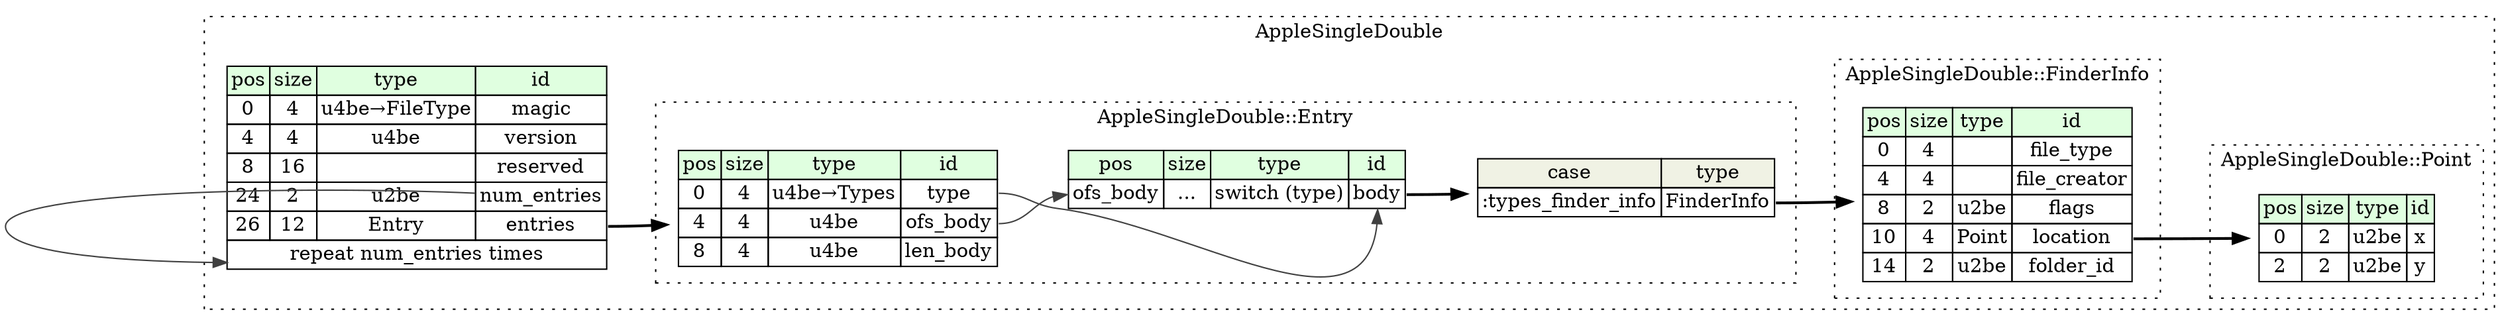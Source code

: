 digraph {
	rankdir=LR;
	node [shape=plaintext];
	subgraph cluster__apple_single_double {
		label="AppleSingleDouble";
		graph[style=dotted];

		apple_single_double__seq [label=<<TABLE BORDER="0" CELLBORDER="1" CELLSPACING="0">
			<TR><TD BGCOLOR="#E0FFE0">pos</TD><TD BGCOLOR="#E0FFE0">size</TD><TD BGCOLOR="#E0FFE0">type</TD><TD BGCOLOR="#E0FFE0">id</TD></TR>
			<TR><TD PORT="magic_pos">0</TD><TD PORT="magic_size">4</TD><TD>u4be→FileType</TD><TD PORT="magic_type">magic</TD></TR>
			<TR><TD PORT="version_pos">4</TD><TD PORT="version_size">4</TD><TD>u4be</TD><TD PORT="version_type">version</TD></TR>
			<TR><TD PORT="reserved_pos">8</TD><TD PORT="reserved_size">16</TD><TD></TD><TD PORT="reserved_type">reserved</TD></TR>
			<TR><TD PORT="num_entries_pos">24</TD><TD PORT="num_entries_size">2</TD><TD>u2be</TD><TD PORT="num_entries_type">num_entries</TD></TR>
			<TR><TD PORT="entries_pos">26</TD><TD PORT="entries_size">12</TD><TD>Entry</TD><TD PORT="entries_type">entries</TD></TR>
			<TR><TD COLSPAN="4" PORT="entries__repeat">repeat num_entries times</TD></TR>
		</TABLE>>];
		subgraph cluster__entry {
			label="AppleSingleDouble::Entry";
			graph[style=dotted];

			entry__seq [label=<<TABLE BORDER="0" CELLBORDER="1" CELLSPACING="0">
				<TR><TD BGCOLOR="#E0FFE0">pos</TD><TD BGCOLOR="#E0FFE0">size</TD><TD BGCOLOR="#E0FFE0">type</TD><TD BGCOLOR="#E0FFE0">id</TD></TR>
				<TR><TD PORT="type_pos">0</TD><TD PORT="type_size">4</TD><TD>u4be→Types</TD><TD PORT="type_type">type</TD></TR>
				<TR><TD PORT="ofs_body_pos">4</TD><TD PORT="ofs_body_size">4</TD><TD>u4be</TD><TD PORT="ofs_body_type">ofs_body</TD></TR>
				<TR><TD PORT="len_body_pos">8</TD><TD PORT="len_body_size">4</TD><TD>u4be</TD><TD PORT="len_body_type">len_body</TD></TR>
			</TABLE>>];
			entry__inst__body [label=<<TABLE BORDER="0" CELLBORDER="1" CELLSPACING="0">
				<TR><TD BGCOLOR="#E0FFE0">pos</TD><TD BGCOLOR="#E0FFE0">size</TD><TD BGCOLOR="#E0FFE0">type</TD><TD BGCOLOR="#E0FFE0">id</TD></TR>
				<TR><TD PORT="body_pos">ofs_body</TD><TD PORT="body_size">...</TD><TD>switch (type)</TD><TD PORT="body_type">body</TD></TR>
			</TABLE>>];
entry__inst__body_body_switch [label=<<TABLE BORDER="0" CELLBORDER="1" CELLSPACING="0">
	<TR><TD BGCOLOR="#F0F2E4">case</TD><TD BGCOLOR="#F0F2E4">type</TD></TR>
	<TR><TD>:types_finder_info</TD><TD PORT="case0">FinderInfo</TD></TR>
</TABLE>>];
		}
		subgraph cluster__finder_info {
			label="AppleSingleDouble::FinderInfo";
			graph[style=dotted];

			finder_info__seq [label=<<TABLE BORDER="0" CELLBORDER="1" CELLSPACING="0">
				<TR><TD BGCOLOR="#E0FFE0">pos</TD><TD BGCOLOR="#E0FFE0">size</TD><TD BGCOLOR="#E0FFE0">type</TD><TD BGCOLOR="#E0FFE0">id</TD></TR>
				<TR><TD PORT="file_type_pos">0</TD><TD PORT="file_type_size">4</TD><TD></TD><TD PORT="file_type_type">file_type</TD></TR>
				<TR><TD PORT="file_creator_pos">4</TD><TD PORT="file_creator_size">4</TD><TD></TD><TD PORT="file_creator_type">file_creator</TD></TR>
				<TR><TD PORT="flags_pos">8</TD><TD PORT="flags_size">2</TD><TD>u2be</TD><TD PORT="flags_type">flags</TD></TR>
				<TR><TD PORT="location_pos">10</TD><TD PORT="location_size">4</TD><TD>Point</TD><TD PORT="location_type">location</TD></TR>
				<TR><TD PORT="folder_id_pos">14</TD><TD PORT="folder_id_size">2</TD><TD>u2be</TD><TD PORT="folder_id_type">folder_id</TD></TR>
			</TABLE>>];
		}
		subgraph cluster__point {
			label="AppleSingleDouble::Point";
			graph[style=dotted];

			point__seq [label=<<TABLE BORDER="0" CELLBORDER="1" CELLSPACING="0">
				<TR><TD BGCOLOR="#E0FFE0">pos</TD><TD BGCOLOR="#E0FFE0">size</TD><TD BGCOLOR="#E0FFE0">type</TD><TD BGCOLOR="#E0FFE0">id</TD></TR>
				<TR><TD PORT="x_pos">0</TD><TD PORT="x_size">2</TD><TD>u2be</TD><TD PORT="x_type">x</TD></TR>
				<TR><TD PORT="y_pos">2</TD><TD PORT="y_size">2</TD><TD>u2be</TD><TD PORT="y_type">y</TD></TR>
			</TABLE>>];
		}
	}
	apple_single_double__seq:entries_type -> entry__seq [style=bold];
	apple_single_double__seq:num_entries_type -> apple_single_double__seq:entries__repeat [color="#404040"];
	entry__seq:ofs_body_type -> entry__inst__body:body_pos [color="#404040"];
	entry__inst__body:body_type -> entry__inst__body_body_switch [style=bold];
	entry__inst__body_body_switch:case0 -> finder_info__seq [style=bold];
	entry__seq:type_type -> entry__inst__body:body_type [color="#404040"];
	finder_info__seq:location_type -> point__seq [style=bold];
}
